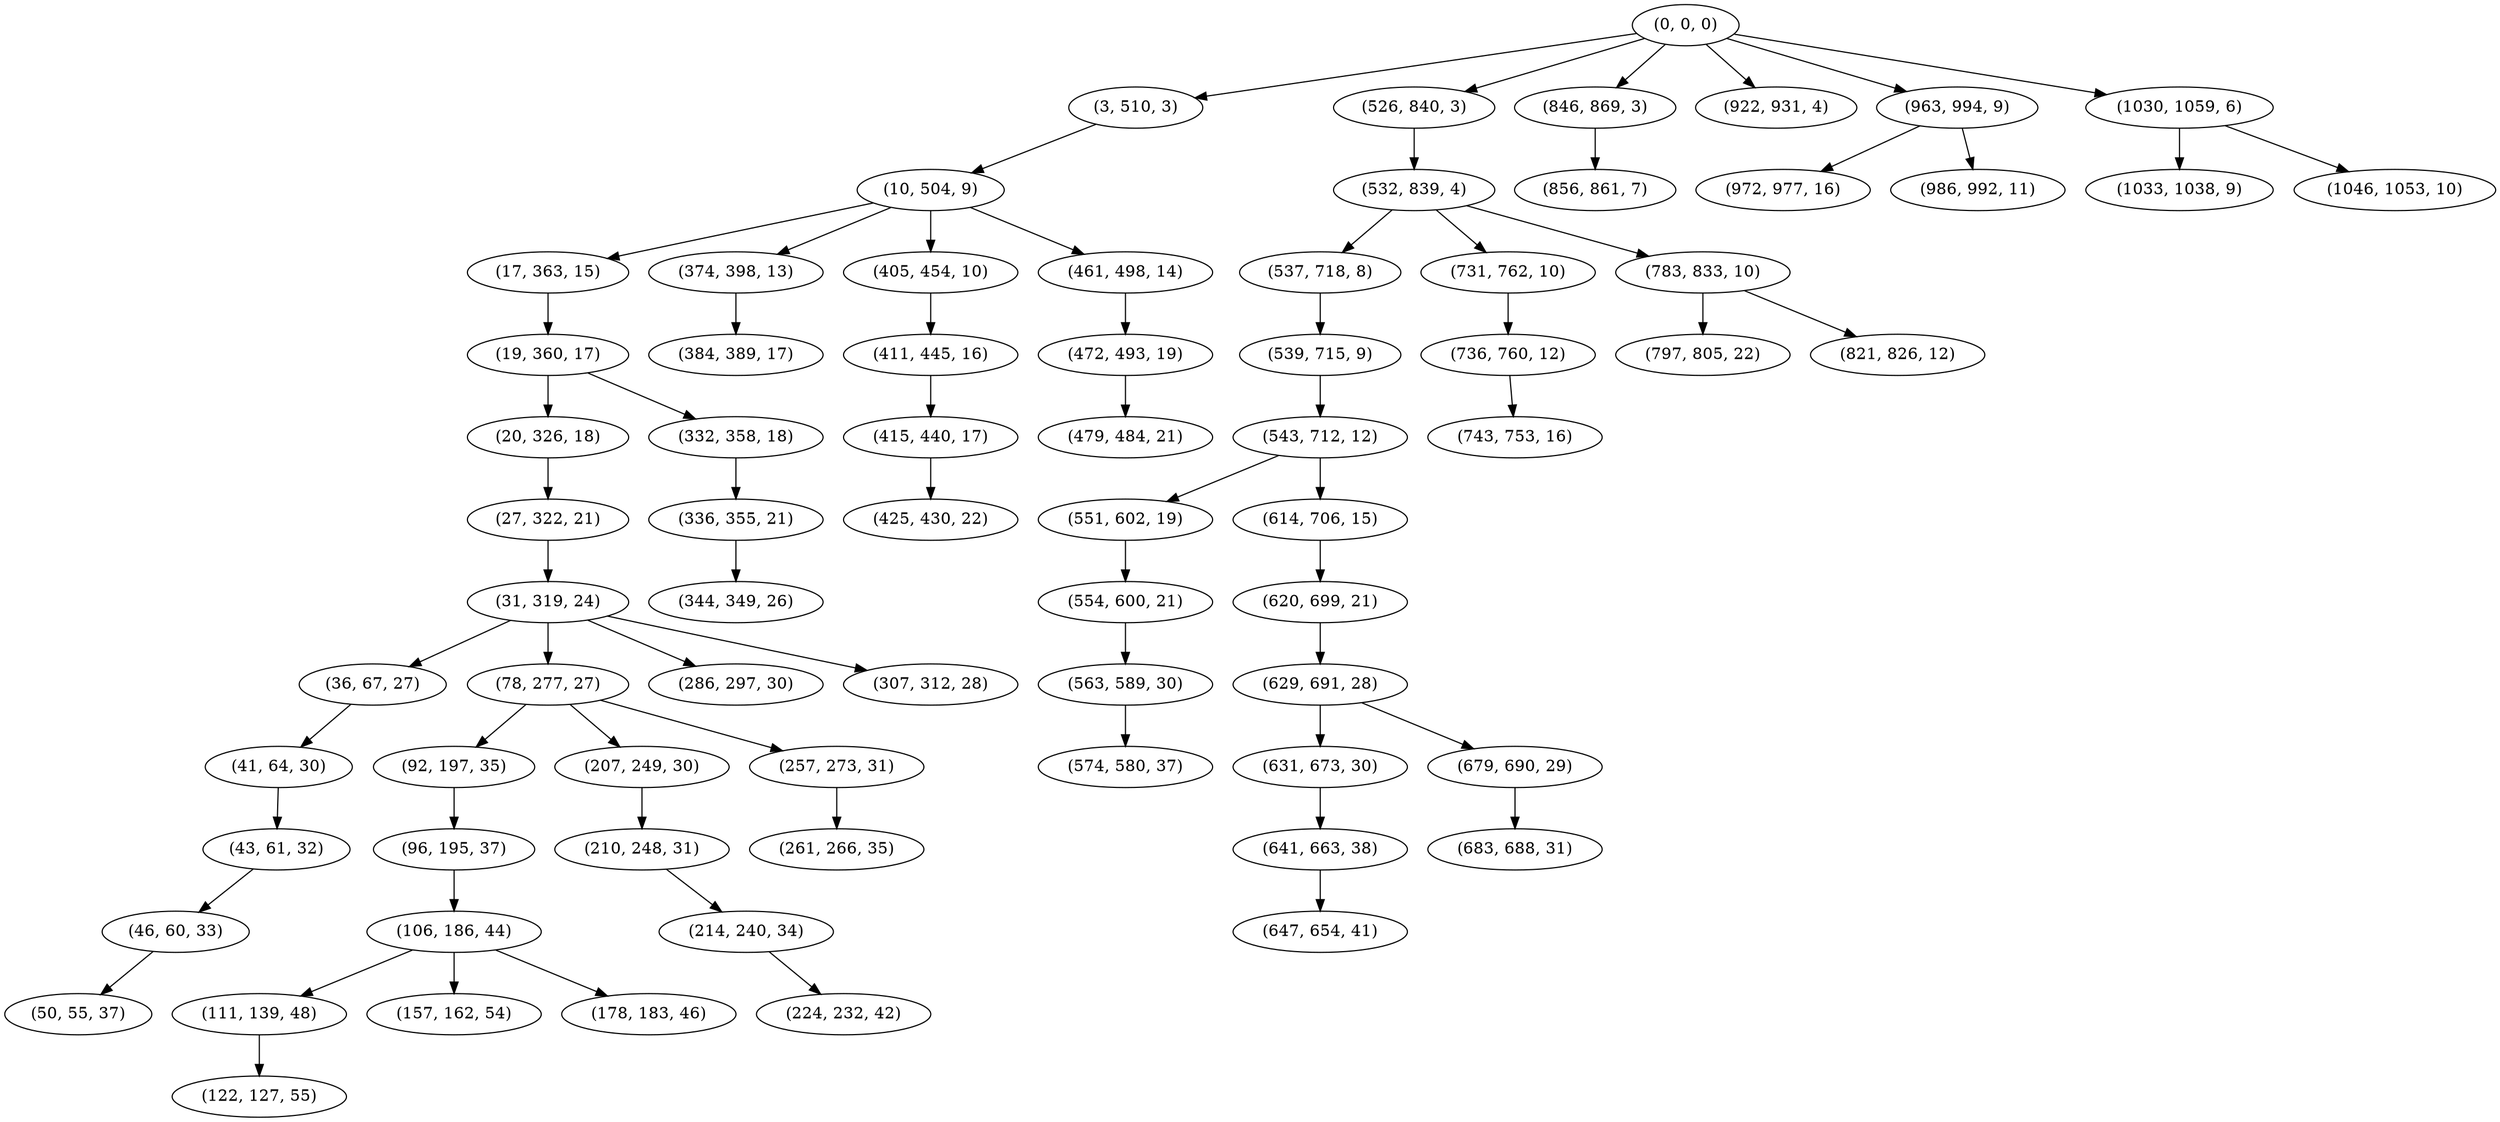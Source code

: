 digraph tree {
    "(0, 0, 0)";
    "(3, 510, 3)";
    "(10, 504, 9)";
    "(17, 363, 15)";
    "(19, 360, 17)";
    "(20, 326, 18)";
    "(27, 322, 21)";
    "(31, 319, 24)";
    "(36, 67, 27)";
    "(41, 64, 30)";
    "(43, 61, 32)";
    "(46, 60, 33)";
    "(50, 55, 37)";
    "(78, 277, 27)";
    "(92, 197, 35)";
    "(96, 195, 37)";
    "(106, 186, 44)";
    "(111, 139, 48)";
    "(122, 127, 55)";
    "(157, 162, 54)";
    "(178, 183, 46)";
    "(207, 249, 30)";
    "(210, 248, 31)";
    "(214, 240, 34)";
    "(224, 232, 42)";
    "(257, 273, 31)";
    "(261, 266, 35)";
    "(286, 297, 30)";
    "(307, 312, 28)";
    "(332, 358, 18)";
    "(336, 355, 21)";
    "(344, 349, 26)";
    "(374, 398, 13)";
    "(384, 389, 17)";
    "(405, 454, 10)";
    "(411, 445, 16)";
    "(415, 440, 17)";
    "(425, 430, 22)";
    "(461, 498, 14)";
    "(472, 493, 19)";
    "(479, 484, 21)";
    "(526, 840, 3)";
    "(532, 839, 4)";
    "(537, 718, 8)";
    "(539, 715, 9)";
    "(543, 712, 12)";
    "(551, 602, 19)";
    "(554, 600, 21)";
    "(563, 589, 30)";
    "(574, 580, 37)";
    "(614, 706, 15)";
    "(620, 699, 21)";
    "(629, 691, 28)";
    "(631, 673, 30)";
    "(641, 663, 38)";
    "(647, 654, 41)";
    "(679, 690, 29)";
    "(683, 688, 31)";
    "(731, 762, 10)";
    "(736, 760, 12)";
    "(743, 753, 16)";
    "(783, 833, 10)";
    "(797, 805, 22)";
    "(821, 826, 12)";
    "(846, 869, 3)";
    "(856, 861, 7)";
    "(922, 931, 4)";
    "(963, 994, 9)";
    "(972, 977, 16)";
    "(986, 992, 11)";
    "(1030, 1059, 6)";
    "(1033, 1038, 9)";
    "(1046, 1053, 10)";
    "(0, 0, 0)" -> "(3, 510, 3)";
    "(0, 0, 0)" -> "(526, 840, 3)";
    "(0, 0, 0)" -> "(846, 869, 3)";
    "(0, 0, 0)" -> "(922, 931, 4)";
    "(0, 0, 0)" -> "(963, 994, 9)";
    "(0, 0, 0)" -> "(1030, 1059, 6)";
    "(3, 510, 3)" -> "(10, 504, 9)";
    "(10, 504, 9)" -> "(17, 363, 15)";
    "(10, 504, 9)" -> "(374, 398, 13)";
    "(10, 504, 9)" -> "(405, 454, 10)";
    "(10, 504, 9)" -> "(461, 498, 14)";
    "(17, 363, 15)" -> "(19, 360, 17)";
    "(19, 360, 17)" -> "(20, 326, 18)";
    "(19, 360, 17)" -> "(332, 358, 18)";
    "(20, 326, 18)" -> "(27, 322, 21)";
    "(27, 322, 21)" -> "(31, 319, 24)";
    "(31, 319, 24)" -> "(36, 67, 27)";
    "(31, 319, 24)" -> "(78, 277, 27)";
    "(31, 319, 24)" -> "(286, 297, 30)";
    "(31, 319, 24)" -> "(307, 312, 28)";
    "(36, 67, 27)" -> "(41, 64, 30)";
    "(41, 64, 30)" -> "(43, 61, 32)";
    "(43, 61, 32)" -> "(46, 60, 33)";
    "(46, 60, 33)" -> "(50, 55, 37)";
    "(78, 277, 27)" -> "(92, 197, 35)";
    "(78, 277, 27)" -> "(207, 249, 30)";
    "(78, 277, 27)" -> "(257, 273, 31)";
    "(92, 197, 35)" -> "(96, 195, 37)";
    "(96, 195, 37)" -> "(106, 186, 44)";
    "(106, 186, 44)" -> "(111, 139, 48)";
    "(106, 186, 44)" -> "(157, 162, 54)";
    "(106, 186, 44)" -> "(178, 183, 46)";
    "(111, 139, 48)" -> "(122, 127, 55)";
    "(207, 249, 30)" -> "(210, 248, 31)";
    "(210, 248, 31)" -> "(214, 240, 34)";
    "(214, 240, 34)" -> "(224, 232, 42)";
    "(257, 273, 31)" -> "(261, 266, 35)";
    "(332, 358, 18)" -> "(336, 355, 21)";
    "(336, 355, 21)" -> "(344, 349, 26)";
    "(374, 398, 13)" -> "(384, 389, 17)";
    "(405, 454, 10)" -> "(411, 445, 16)";
    "(411, 445, 16)" -> "(415, 440, 17)";
    "(415, 440, 17)" -> "(425, 430, 22)";
    "(461, 498, 14)" -> "(472, 493, 19)";
    "(472, 493, 19)" -> "(479, 484, 21)";
    "(526, 840, 3)" -> "(532, 839, 4)";
    "(532, 839, 4)" -> "(537, 718, 8)";
    "(532, 839, 4)" -> "(731, 762, 10)";
    "(532, 839, 4)" -> "(783, 833, 10)";
    "(537, 718, 8)" -> "(539, 715, 9)";
    "(539, 715, 9)" -> "(543, 712, 12)";
    "(543, 712, 12)" -> "(551, 602, 19)";
    "(543, 712, 12)" -> "(614, 706, 15)";
    "(551, 602, 19)" -> "(554, 600, 21)";
    "(554, 600, 21)" -> "(563, 589, 30)";
    "(563, 589, 30)" -> "(574, 580, 37)";
    "(614, 706, 15)" -> "(620, 699, 21)";
    "(620, 699, 21)" -> "(629, 691, 28)";
    "(629, 691, 28)" -> "(631, 673, 30)";
    "(629, 691, 28)" -> "(679, 690, 29)";
    "(631, 673, 30)" -> "(641, 663, 38)";
    "(641, 663, 38)" -> "(647, 654, 41)";
    "(679, 690, 29)" -> "(683, 688, 31)";
    "(731, 762, 10)" -> "(736, 760, 12)";
    "(736, 760, 12)" -> "(743, 753, 16)";
    "(783, 833, 10)" -> "(797, 805, 22)";
    "(783, 833, 10)" -> "(821, 826, 12)";
    "(846, 869, 3)" -> "(856, 861, 7)";
    "(963, 994, 9)" -> "(972, 977, 16)";
    "(963, 994, 9)" -> "(986, 992, 11)";
    "(1030, 1059, 6)" -> "(1033, 1038, 9)";
    "(1030, 1059, 6)" -> "(1046, 1053, 10)";
}
